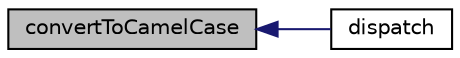 digraph "convertToCamelCase"
{
  edge [fontname="Helvetica",fontsize="10",labelfontname="Helvetica",labelfontsize="10"];
  node [fontname="Helvetica",fontsize="10",shape=record];
  rankdir="LR";
  Node11 [label="convertToCamelCase",height=0.2,width=0.4,color="black", fillcolor="grey75", style="filled", fontcolor="black"];
  Node11 -> Node12 [dir="back",color="midnightblue",fontsize="10",style="solid",fontname="Helvetica"];
  Node12 [label="dispatch",height=0.2,width=0.4,color="black", fillcolor="white", style="filled",URL="$class_zest_1_1_component_1_1_component.html#aa1582e6a62dc40179f53a4a3705c044e"];
}
